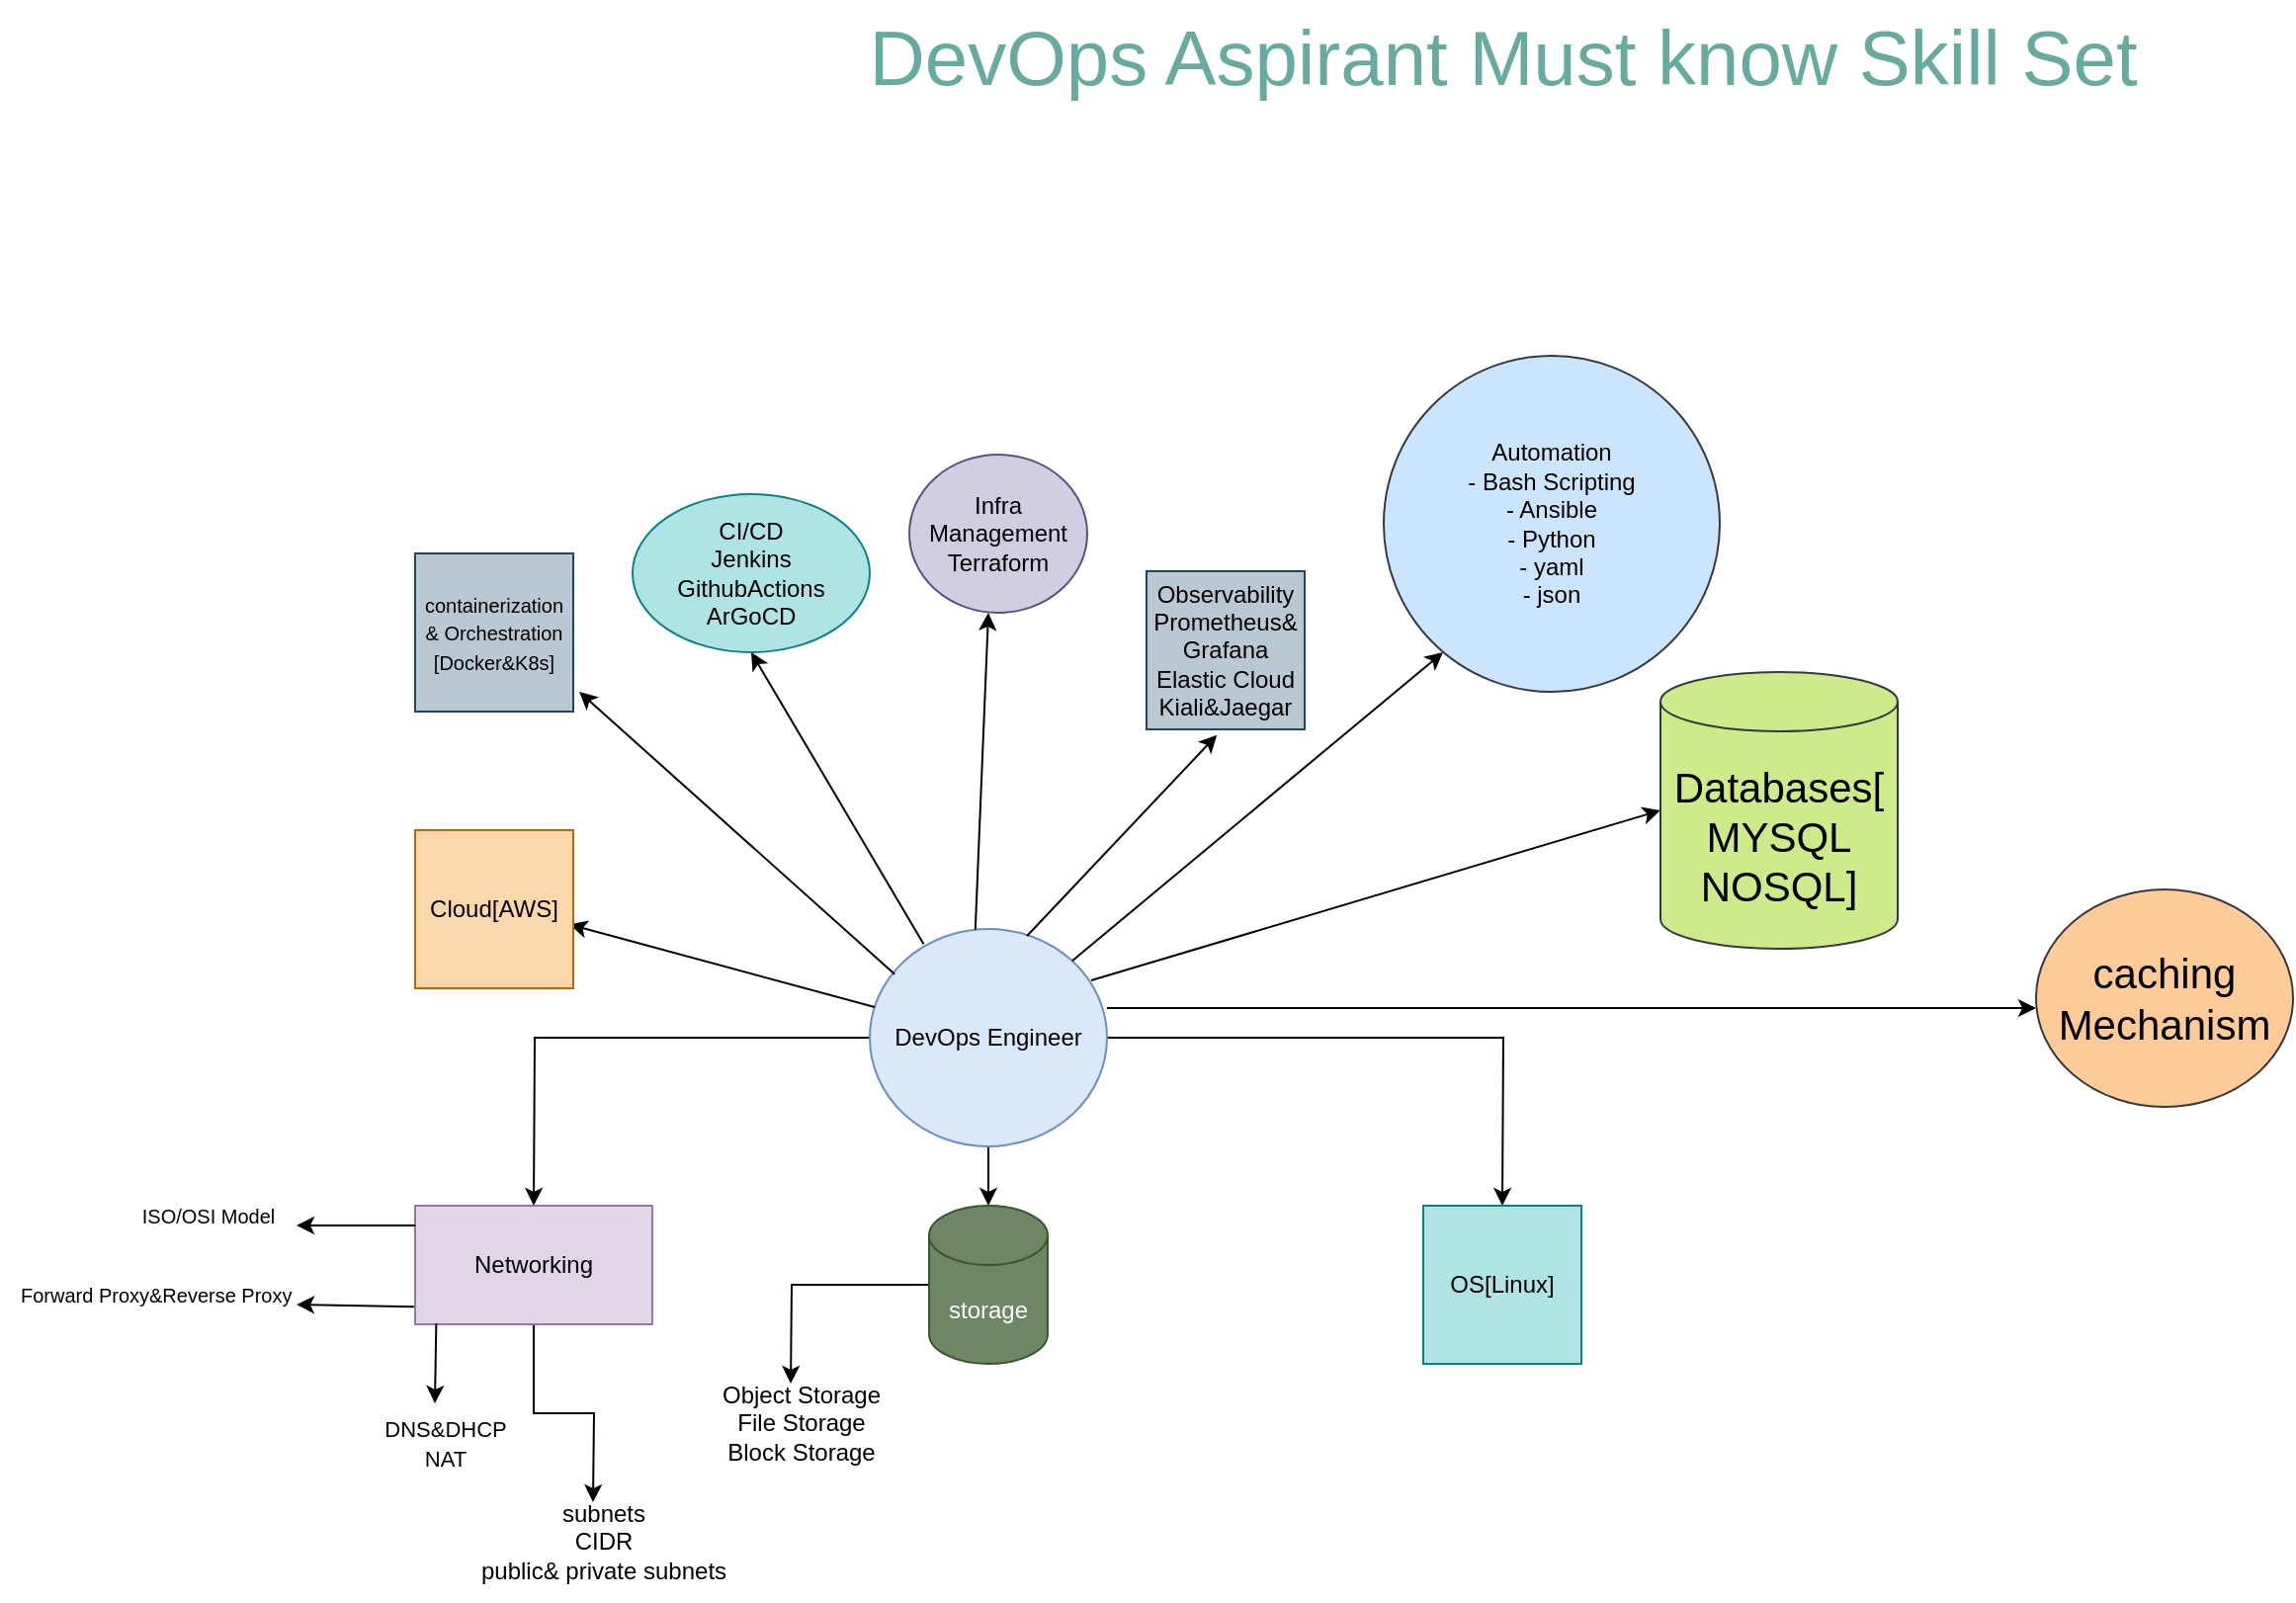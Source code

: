 <mxfile version="25.0.3">
  <diagram name="Page-1" id="OD0hXRocVsFIBVnM2RXd">
    <mxGraphModel dx="1186" dy="1836" grid="1" gridSize="10" guides="1" tooltips="1" connect="1" arrows="1" fold="1" page="1" pageScale="1" pageWidth="850" pageHeight="1100" math="0" shadow="0">
      <root>
        <mxCell id="0" />
        <mxCell id="1" parent="0" />
        <mxCell id="Cj-sP5WHH01vlWC_q-LA-2" style="edgeStyle=orthogonalEdgeStyle;rounded=0;orthogonalLoop=1;jettySize=auto;html=1;" edge="1" parent="1" source="Cj-sP5WHH01vlWC_q-LA-1">
          <mxGeometry relative="1" as="geometry">
            <mxPoint x="290" y="380" as="targetPoint" />
          </mxGeometry>
        </mxCell>
        <mxCell id="Cj-sP5WHH01vlWC_q-LA-14" style="edgeStyle=orthogonalEdgeStyle;rounded=0;orthogonalLoop=1;jettySize=auto;html=1;" edge="1" parent="1" source="Cj-sP5WHH01vlWC_q-LA-1">
          <mxGeometry relative="1" as="geometry">
            <mxPoint x="520" y="380" as="targetPoint" />
          </mxGeometry>
        </mxCell>
        <mxCell id="Cj-sP5WHH01vlWC_q-LA-18" style="edgeStyle=orthogonalEdgeStyle;rounded=0;orthogonalLoop=1;jettySize=auto;html=1;" edge="1" parent="1" source="Cj-sP5WHH01vlWC_q-LA-1">
          <mxGeometry relative="1" as="geometry">
            <mxPoint x="780.0" y="380" as="targetPoint" />
          </mxGeometry>
        </mxCell>
        <mxCell id="Cj-sP5WHH01vlWC_q-LA-1" value="DevOps Engineer" style="ellipse;whiteSpace=wrap;html=1;fillColor=#dae8fc;strokeColor=#6c8ebf;" vertex="1" parent="1">
          <mxGeometry x="460" y="240" width="120" height="110" as="geometry" />
        </mxCell>
        <mxCell id="Cj-sP5WHH01vlWC_q-LA-39" style="edgeStyle=orthogonalEdgeStyle;rounded=0;orthogonalLoop=1;jettySize=auto;html=1;" edge="1" parent="1" source="Cj-sP5WHH01vlWC_q-LA-3">
          <mxGeometry relative="1" as="geometry">
            <mxPoint x="320" y="530" as="targetPoint" />
          </mxGeometry>
        </mxCell>
        <mxCell id="Cj-sP5WHH01vlWC_q-LA-3" value="Networking" style="rounded=0;whiteSpace=wrap;html=1;fillColor=#e1d5e7;strokeColor=#9673a6;" vertex="1" parent="1">
          <mxGeometry x="230" y="380" width="120" height="60" as="geometry" />
        </mxCell>
        <mxCell id="Cj-sP5WHH01vlWC_q-LA-7" value="" style="endArrow=classic;html=1;rounded=0;exitX=0.089;exitY=0.993;exitDx=0;exitDy=0;exitPerimeter=0;" edge="1" parent="1" source="Cj-sP5WHH01vlWC_q-LA-3">
          <mxGeometry width="50" height="50" relative="1" as="geometry">
            <mxPoint x="420" y="470" as="sourcePoint" />
            <mxPoint x="240" y="480" as="targetPoint" />
          </mxGeometry>
        </mxCell>
        <mxCell id="Cj-sP5WHH01vlWC_q-LA-8" value="" style="endArrow=classic;html=1;rounded=0;exitX=0;exitY=0.167;exitDx=0;exitDy=0;exitPerimeter=0;" edge="1" parent="1" source="Cj-sP5WHH01vlWC_q-LA-3">
          <mxGeometry width="50" height="50" relative="1" as="geometry">
            <mxPoint x="170" y="390" as="sourcePoint" />
            <mxPoint x="170" y="390" as="targetPoint" />
          </mxGeometry>
        </mxCell>
        <mxCell id="Cj-sP5WHH01vlWC_q-LA-10" value="&lt;font style=&quot;font-size: 10px;&quot;&gt;ISO/OSI Model&lt;/font&gt;" style="text;html=1;align=center;verticalAlign=middle;resizable=0;points=[];autosize=1;strokeColor=none;fillColor=none;" vertex="1" parent="1">
          <mxGeometry x="80" y="370" width="90" height="30" as="geometry" />
        </mxCell>
        <mxCell id="Cj-sP5WHH01vlWC_q-LA-11" value="&lt;font style=&quot;font-size: 11px;&quot;&gt;DNS&amp;amp;DHCP&lt;/font&gt;&lt;div&gt;&lt;font style=&quot;font-size: 11px;&quot;&gt;NAT&lt;/font&gt;&lt;/div&gt;" style="text;html=1;align=center;verticalAlign=middle;resizable=0;points=[];autosize=1;strokeColor=none;fillColor=none;" vertex="1" parent="1">
          <mxGeometry x="200" y="480" width="90" height="40" as="geometry" />
        </mxCell>
        <mxCell id="Cj-sP5WHH01vlWC_q-LA-12" value="" style="endArrow=classic;html=1;rounded=0;exitX=-0.005;exitY=0.852;exitDx=0;exitDy=0;exitPerimeter=0;" edge="1" parent="1" source="Cj-sP5WHH01vlWC_q-LA-3">
          <mxGeometry width="50" height="50" relative="1" as="geometry">
            <mxPoint x="240" y="400" as="sourcePoint" />
            <mxPoint x="170" y="430" as="targetPoint" />
          </mxGeometry>
        </mxCell>
        <mxCell id="Cj-sP5WHH01vlWC_q-LA-13" value="&lt;font style=&quot;font-size: 10px;&quot;&gt;Forward Proxy&amp;amp;Reverse Proxy&amp;nbsp;&lt;/font&gt;" style="text;html=1;align=center;verticalAlign=middle;resizable=0;points=[];autosize=1;strokeColor=none;fillColor=none;" vertex="1" parent="1">
          <mxGeometry x="20" y="410" width="160" height="30" as="geometry" />
        </mxCell>
        <mxCell id="Cj-sP5WHH01vlWC_q-LA-16" style="edgeStyle=orthogonalEdgeStyle;rounded=0;orthogonalLoop=1;jettySize=auto;html=1;" edge="1" parent="1" source="Cj-sP5WHH01vlWC_q-LA-15">
          <mxGeometry relative="1" as="geometry">
            <mxPoint x="420" y="470" as="targetPoint" />
          </mxGeometry>
        </mxCell>
        <mxCell id="Cj-sP5WHH01vlWC_q-LA-15" value="storage" style="shape=cylinder3;whiteSpace=wrap;html=1;boundedLbl=1;backgroundOutline=1;size=15;fillColor=#6d8764;fontColor=#ffffff;strokeColor=#3A5431;" vertex="1" parent="1">
          <mxGeometry x="490" y="380" width="60" height="80" as="geometry" />
        </mxCell>
        <mxCell id="Cj-sP5WHH01vlWC_q-LA-17" value="Object Storage&lt;div&gt;File Storage&lt;/div&gt;&lt;div&gt;Block Storage&lt;/div&gt;" style="text;html=1;align=center;verticalAlign=middle;resizable=0;points=[];autosize=1;strokeColor=none;fillColor=none;" vertex="1" parent="1">
          <mxGeometry x="375" y="460" width="100" height="60" as="geometry" />
        </mxCell>
        <mxCell id="Cj-sP5WHH01vlWC_q-LA-19" value="OS[Linux]" style="whiteSpace=wrap;html=1;aspect=fixed;fillColor=#b0e3e6;strokeColor=#0e8088;" vertex="1" parent="1">
          <mxGeometry x="740" y="380" width="80" height="80" as="geometry" />
        </mxCell>
        <mxCell id="Cj-sP5WHH01vlWC_q-LA-20" value="" style="endArrow=classic;html=1;rounded=0;entryX=0.976;entryY=0.597;entryDx=0;entryDy=0;entryPerimeter=0;" edge="1" parent="1" source="Cj-sP5WHH01vlWC_q-LA-1" target="Cj-sP5WHH01vlWC_q-LA-21">
          <mxGeometry width="50" height="50" relative="1" as="geometry">
            <mxPoint x="500" y="180" as="sourcePoint" />
            <mxPoint x="300" y="150" as="targetPoint" />
          </mxGeometry>
        </mxCell>
        <mxCell id="Cj-sP5WHH01vlWC_q-LA-21" value="Cloud[AWS]" style="whiteSpace=wrap;html=1;aspect=fixed;fillColor=#fad7ac;strokeColor=#b46504;" vertex="1" parent="1">
          <mxGeometry x="230" y="190" width="80" height="80" as="geometry" />
        </mxCell>
        <mxCell id="Cj-sP5WHH01vlWC_q-LA-22" value="" style="endArrow=classic;html=1;rounded=0;exitX=0.105;exitY=0.208;exitDx=0;exitDy=0;exitPerimeter=0;entryX=1.038;entryY=0.875;entryDx=0;entryDy=0;entryPerimeter=0;" edge="1" parent="1" source="Cj-sP5WHH01vlWC_q-LA-1" target="Cj-sP5WHH01vlWC_q-LA-26">
          <mxGeometry width="50" height="50" relative="1" as="geometry">
            <mxPoint x="470" y="250" as="sourcePoint" />
            <mxPoint x="400" y="80" as="targetPoint" />
          </mxGeometry>
        </mxCell>
        <mxCell id="Cj-sP5WHH01vlWC_q-LA-26" value="&lt;font style=&quot;font-size: 10px;&quot;&gt;containerization&lt;/font&gt;&lt;div&gt;&lt;font style=&quot;font-size: 10px;&quot;&gt;&amp;amp; Orchestration&lt;/font&gt;&lt;/div&gt;&lt;div&gt;&lt;font style=&quot;font-size: 10px;&quot;&gt;[Docker&amp;amp;K8s]&lt;/font&gt;&lt;/div&gt;" style="whiteSpace=wrap;html=1;aspect=fixed;fillColor=#bac8d3;strokeColor=#23445d;" vertex="1" parent="1">
          <mxGeometry x="230" y="50" width="80" height="80" as="geometry" />
        </mxCell>
        <mxCell id="Cj-sP5WHH01vlWC_q-LA-27" value="" style="endArrow=classic;html=1;rounded=0;exitX=0.227;exitY=0.069;exitDx=0;exitDy=0;exitPerimeter=0;" edge="1" parent="1" source="Cj-sP5WHH01vlWC_q-LA-1">
          <mxGeometry width="50" height="50" relative="1" as="geometry">
            <mxPoint x="480" y="240" as="sourcePoint" />
            <mxPoint x="400" y="100" as="targetPoint" />
          </mxGeometry>
        </mxCell>
        <mxCell id="Cj-sP5WHH01vlWC_q-LA-28" value="CI/CD&lt;div&gt;Jenkins&lt;/div&gt;&lt;div&gt;GithubActions&lt;/div&gt;&lt;div&gt;ArGoCD&lt;/div&gt;" style="ellipse;whiteSpace=wrap;html=1;fillColor=#b0e3e6;strokeColor=#0e8088;" vertex="1" parent="1">
          <mxGeometry x="340" y="20" width="120" height="80" as="geometry" />
        </mxCell>
        <mxCell id="Cj-sP5WHH01vlWC_q-LA-29" value="" style="endArrow=classic;html=1;rounded=0;exitX=0.445;exitY=0.003;exitDx=0;exitDy=0;exitPerimeter=0;" edge="1" parent="1" source="Cj-sP5WHH01vlWC_q-LA-1">
          <mxGeometry width="50" height="50" relative="1" as="geometry">
            <mxPoint x="490" y="250" as="sourcePoint" />
            <mxPoint x="520" y="80" as="targetPoint" />
          </mxGeometry>
        </mxCell>
        <mxCell id="Cj-sP5WHH01vlWC_q-LA-30" value="Infra Management&lt;div&gt;Terraform&lt;/div&gt;" style="ellipse;whiteSpace=wrap;html=1;fillColor=#d0cee2;strokeColor=#56517e;" vertex="1" parent="1">
          <mxGeometry x="480" width="90" height="80" as="geometry" />
        </mxCell>
        <mxCell id="Cj-sP5WHH01vlWC_q-LA-31" value="Observability&lt;div&gt;Prometheus&amp;amp;&lt;/div&gt;&lt;div&gt;Grafana&lt;/div&gt;&lt;div&gt;Elastic Cloud&lt;/div&gt;&lt;div&gt;Kiali&amp;amp;Jaegar&lt;/div&gt;" style="whiteSpace=wrap;html=1;aspect=fixed;fillColor=#bac8d3;strokeColor=#23445d;" vertex="1" parent="1">
          <mxGeometry x="600" y="59" width="80" height="80" as="geometry" />
        </mxCell>
        <mxCell id="Cj-sP5WHH01vlWC_q-LA-32" value="" style="endArrow=classic;html=1;rounded=0;exitX=0.663;exitY=0.032;exitDx=0;exitDy=0;exitPerimeter=0;entryX=0.445;entryY=1.036;entryDx=0;entryDy=0;entryPerimeter=0;" edge="1" parent="1" source="Cj-sP5WHH01vlWC_q-LA-1" target="Cj-sP5WHH01vlWC_q-LA-31">
          <mxGeometry width="50" height="50" relative="1" as="geometry">
            <mxPoint x="523" y="250" as="sourcePoint" />
            <mxPoint x="530" y="90" as="targetPoint" />
          </mxGeometry>
        </mxCell>
        <mxCell id="Cj-sP5WHH01vlWC_q-LA-35" value="" style="endArrow=classic;html=1;rounded=0;exitX=1;exitY=0;exitDx=0;exitDy=0;" edge="1" parent="1" source="Cj-sP5WHH01vlWC_q-LA-1">
          <mxGeometry width="50" height="50" relative="1" as="geometry">
            <mxPoint x="550" y="254" as="sourcePoint" />
            <mxPoint x="750" y="100" as="targetPoint" />
          </mxGeometry>
        </mxCell>
        <mxCell id="Cj-sP5WHH01vlWC_q-LA-36" value="Automation&lt;div&gt;- Bash Scripting&lt;/div&gt;&lt;div&gt;- Ansible&lt;/div&gt;&lt;div&gt;- Python&lt;/div&gt;&lt;div&gt;- yaml&lt;/div&gt;&lt;div&gt;- json&lt;/div&gt;" style="ellipse;whiteSpace=wrap;html=1;aspect=fixed;fillColor=#cce5ff;strokeColor=#36393d;" vertex="1" parent="1">
          <mxGeometry x="720" y="-50" width="170" height="170" as="geometry" />
        </mxCell>
        <mxCell id="Cj-sP5WHH01vlWC_q-LA-37" value="" style="endArrow=classic;html=1;rounded=0;exitX=1;exitY=0;exitDx=0;exitDy=0;fontStyle=1" edge="1" parent="1">
          <mxGeometry width="50" height="50" relative="1" as="geometry">
            <mxPoint x="572" y="266" as="sourcePoint" />
            <mxPoint x="860" y="180" as="targetPoint" />
          </mxGeometry>
        </mxCell>
        <mxCell id="Cj-sP5WHH01vlWC_q-LA-38" value="&lt;div&gt;&lt;font style=&quot;font-size: 21px;&quot;&gt;Databases[&lt;/font&gt;&lt;/div&gt;&lt;font style=&quot;font-size: 21px;&quot;&gt;MYSQL&lt;/font&gt;&lt;div&gt;&lt;font style=&quot;font-size: 21px;&quot;&gt;NOSQL]&lt;/font&gt;&lt;/div&gt;" style="shape=cylinder3;whiteSpace=wrap;html=1;boundedLbl=1;backgroundOutline=1;size=15;fillColor=#cdeb8b;strokeColor=#36393d;" vertex="1" parent="1">
          <mxGeometry x="860" y="110" width="120" height="140" as="geometry" />
        </mxCell>
        <mxCell id="Cj-sP5WHH01vlWC_q-LA-41" value="subnets&lt;div&gt;CIDR&lt;/div&gt;&lt;div&gt;public&amp;amp; private subnets&lt;/div&gt;" style="text;html=1;align=center;verticalAlign=middle;resizable=0;points=[];autosize=1;strokeColor=none;fillColor=none;" vertex="1" parent="1">
          <mxGeometry x="250" y="520" width="150" height="60" as="geometry" />
        </mxCell>
        <mxCell id="Cj-sP5WHH01vlWC_q-LA-43" value="" style="endArrow=classic;html=1;rounded=0;" edge="1" parent="1">
          <mxGeometry width="50" height="50" relative="1" as="geometry">
            <mxPoint x="580" y="280" as="sourcePoint" />
            <mxPoint x="1050" y="280" as="targetPoint" />
          </mxGeometry>
        </mxCell>
        <mxCell id="Cj-sP5WHH01vlWC_q-LA-44" value="&lt;font style=&quot;font-size: 21px;&quot;&gt;caching Mechanism&lt;/font&gt;" style="ellipse;whiteSpace=wrap;html=1;fillColor=#ffcc99;strokeColor=#36393d;" vertex="1" parent="1">
          <mxGeometry x="1050" y="220" width="130" height="110" as="geometry" />
        </mxCell>
        <mxCell id="Cj-sP5WHH01vlWC_q-LA-45" value="&lt;font color=&quot;#67ab9f&quot; style=&quot;font-size: 39px;&quot;&gt;DevOps Aspirant Must know Skill Set&lt;/font&gt;" style="text;html=1;align=center;verticalAlign=middle;resizable=0;points=[];autosize=1;strokeColor=none;fillColor=none;" vertex="1" parent="1">
          <mxGeometry x="445" y="-230" width="670" height="60" as="geometry" />
        </mxCell>
      </root>
    </mxGraphModel>
  </diagram>
</mxfile>
